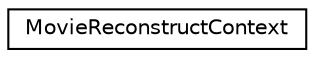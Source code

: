 digraph G
{
  edge [fontname="Helvetica",fontsize="10",labelfontname="Helvetica",labelfontsize="10"];
  node [fontname="Helvetica",fontsize="10",shape=record];
  rankdir=LR;
  Node1 [label="MovieReconstructContext",height=0.2,width=0.4,color="black", fillcolor="white", style="filled",URL="$d9/de6/structMovieReconstructContext.html"];
}
